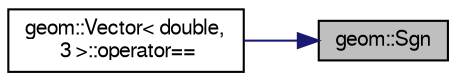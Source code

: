 digraph "geom::Sgn"
{
 // LATEX_PDF_SIZE
  edge [fontname="FreeSans",fontsize="10",labelfontname="FreeSans",labelfontsize="10"];
  node [fontname="FreeSans",fontsize="10",shape=record];
  rankdir="RL";
  Node1 [label="geom::Sgn",height=0.2,width=0.4,color="black", fillcolor="grey75", style="filled", fontcolor="black",tooltip="Sprawdza znak wartości uwzględniając błąd obliczeń."];
  Node1 -> Node2 [dir="back",color="midnightblue",fontsize="10",style="solid",fontname="FreeSans"];
  Node2 [label="geom::Vector\< double,\l 3 \>::operator==",height=0.2,width=0.4,color="black", fillcolor="white", style="filled",URL="$classgeom_1_1Vector.html#af40279932a4f4081f432c7e9866f6279",tooltip="Porównanie dwóch wektorów."];
}
